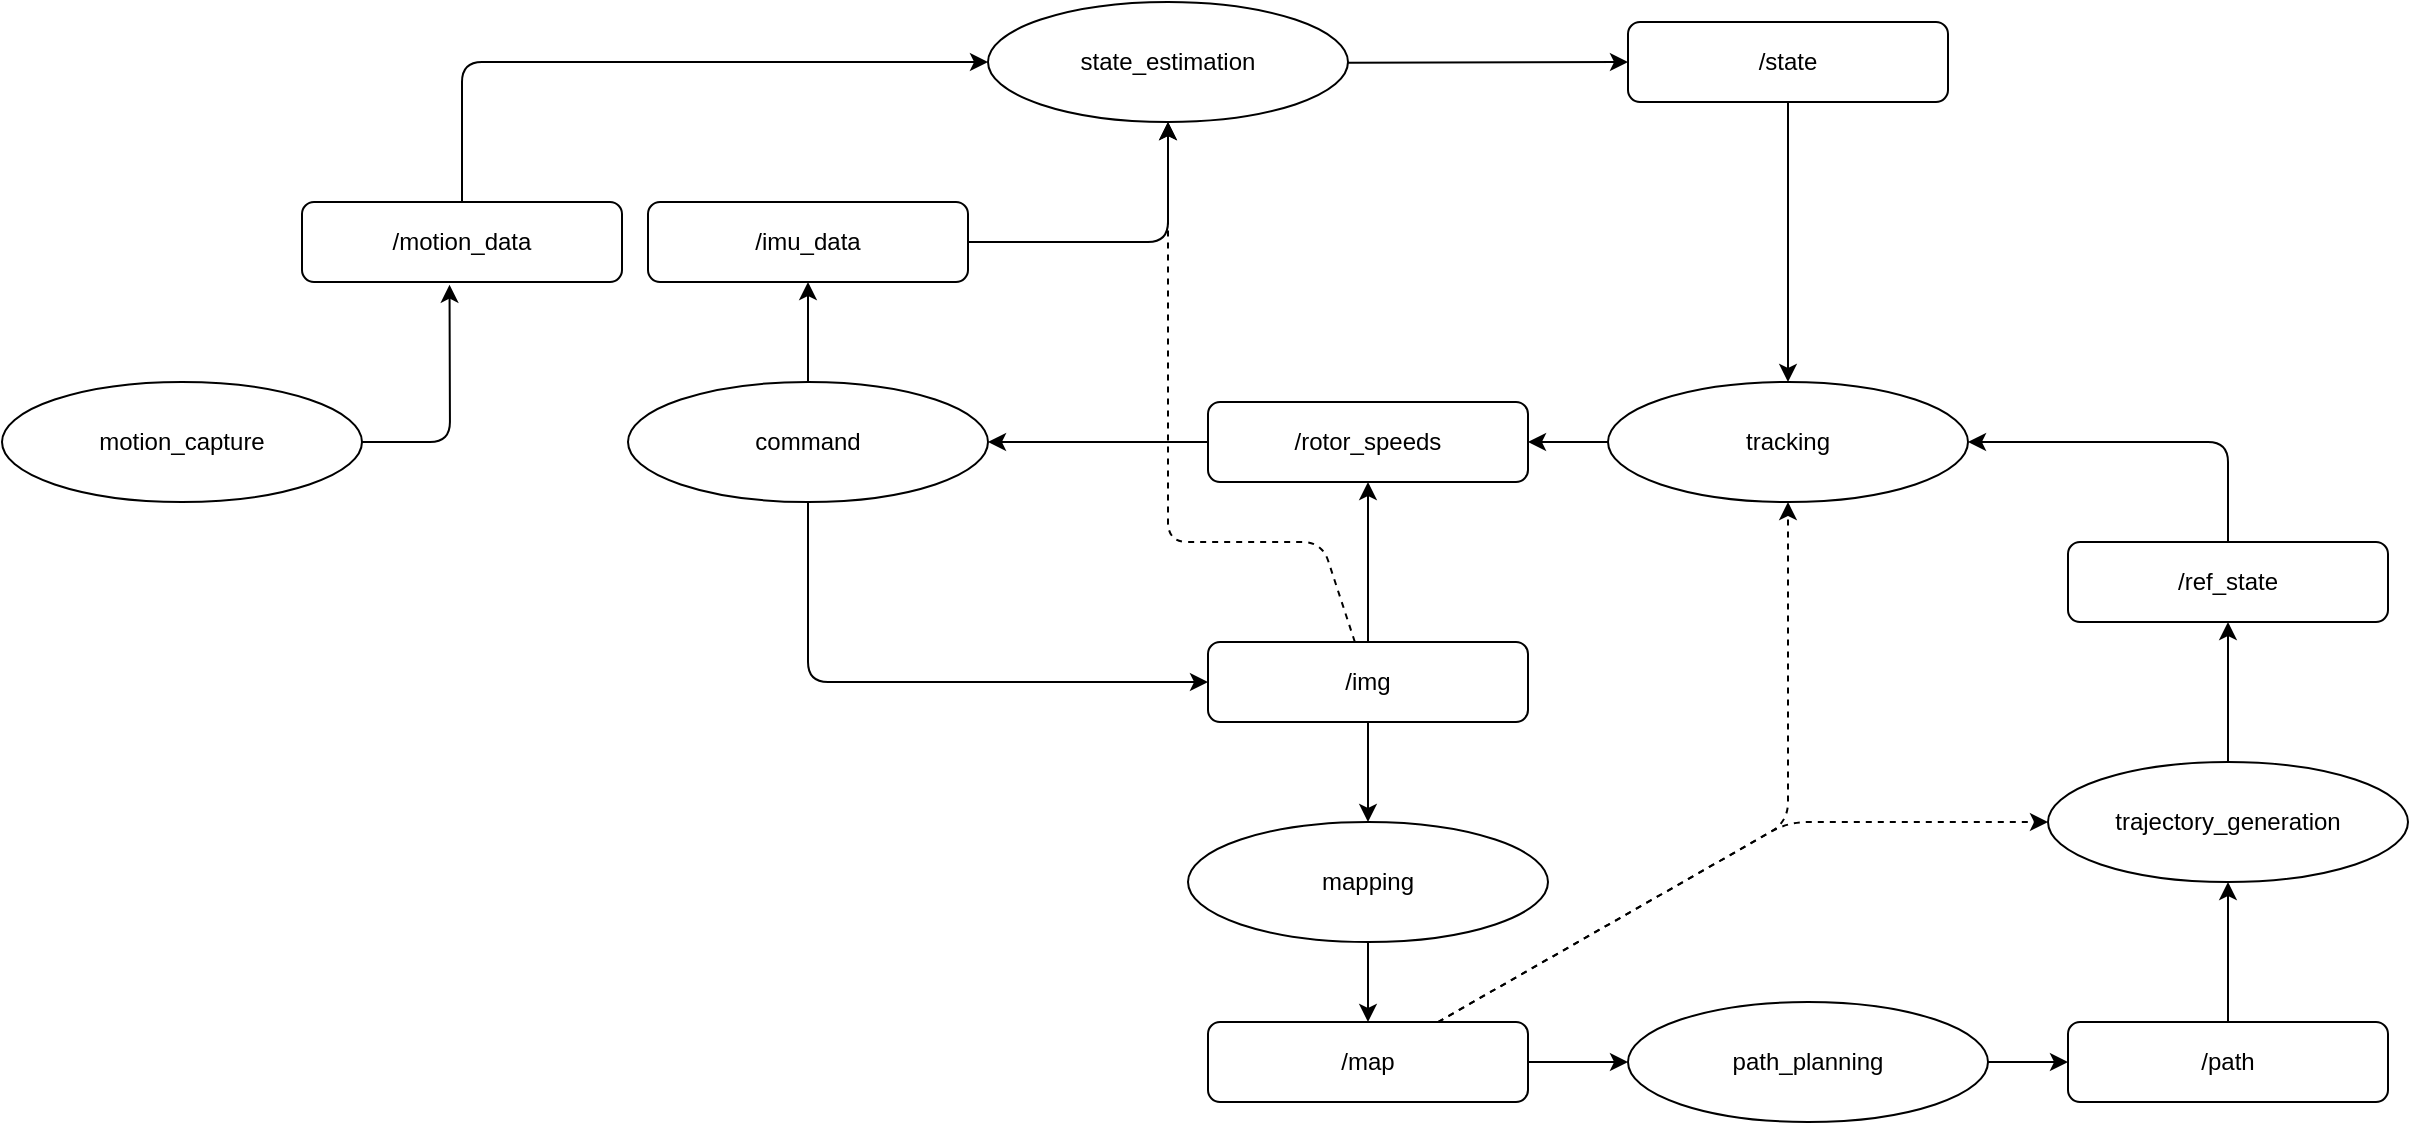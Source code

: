 <mxfile>
    <diagram id="l-GRQDSTeL7e9i51oy91" name="Page-1">
        <mxGraphModel dx="1772" dy="1144" grid="1" gridSize="10" guides="1" tooltips="1" connect="1" arrows="1" fold="1" page="1" pageScale="1" pageWidth="850" pageHeight="1100" math="0" shadow="0">
            <root>
                <mxCell id="0"/>
                <mxCell id="1" parent="0"/>
                <mxCell id="2" style="edgeStyle=none;html=1;entryX=0.5;entryY=0;entryDx=0;entryDy=0;" edge="1" parent="1" source="3" target="24">
                    <mxGeometry relative="1" as="geometry">
                        <Array as="points">
                            <mxPoint x="923" y="160"/>
                        </Array>
                    </mxGeometry>
                </mxCell>
                <mxCell id="3" value="/state" style="rounded=1;whiteSpace=wrap;html=1;" vertex="1" parent="1">
                    <mxGeometry x="843" y="60" width="160" height="40" as="geometry"/>
                </mxCell>
                <mxCell id="7" value="" style="edgeStyle=none;html=1;" edge="1" parent="1" source="8" target="10">
                    <mxGeometry relative="1" as="geometry"/>
                </mxCell>
                <mxCell id="38" value="" style="edgeStyle=none;html=1;" edge="1" parent="1" source="8" target="26">
                    <mxGeometry relative="1" as="geometry"/>
                </mxCell>
                <mxCell id="41" style="edgeStyle=none;html=1;entryX=0.5;entryY=1;entryDx=0;entryDy=0;dashed=1;" edge="1" parent="1" source="8" target="27">
                    <mxGeometry relative="1" as="geometry">
                        <Array as="points">
                            <mxPoint x="690" y="320"/>
                            <mxPoint x="613" y="320"/>
                        </Array>
                    </mxGeometry>
                </mxCell>
                <mxCell id="8" value="/img" style="rounded=1;whiteSpace=wrap;html=1;" vertex="1" parent="1">
                    <mxGeometry x="633" y="370" width="160" height="40" as="geometry"/>
                </mxCell>
                <mxCell id="9" value="" style="edgeStyle=none;html=1;" edge="1" parent="1" source="10" target="14">
                    <mxGeometry relative="1" as="geometry"/>
                </mxCell>
                <mxCell id="10" value="mapping" style="ellipse;whiteSpace=wrap;html=1;" vertex="1" parent="1">
                    <mxGeometry x="623" y="460" width="180" height="60" as="geometry"/>
                </mxCell>
                <mxCell id="11" value="" style="edgeStyle=none;html=1;" edge="1" parent="1" source="14" target="16">
                    <mxGeometry relative="1" as="geometry"/>
                </mxCell>
                <mxCell id="12" style="edgeStyle=none;html=1;entryX=0.5;entryY=1;entryDx=0;entryDy=0;dashed=1;" edge="1" parent="1" source="14" target="24">
                    <mxGeometry relative="1" as="geometry">
                        <Array as="points">
                            <mxPoint x="923" y="460"/>
                        </Array>
                    </mxGeometry>
                </mxCell>
                <mxCell id="13" style="edgeStyle=none;html=1;entryX=0;entryY=0.5;entryDx=0;entryDy=0;dashed=1;" edge="1" parent="1" source="14" target="20">
                    <mxGeometry relative="1" as="geometry">
                        <Array as="points">
                            <mxPoint x="923" y="460"/>
                        </Array>
                    </mxGeometry>
                </mxCell>
                <mxCell id="14" value="/map" style="rounded=1;whiteSpace=wrap;html=1;" vertex="1" parent="1">
                    <mxGeometry x="633" y="560" width="160" height="40" as="geometry"/>
                </mxCell>
                <mxCell id="15" value="" style="edgeStyle=none;html=1;" edge="1" parent="1" source="16" target="18">
                    <mxGeometry relative="1" as="geometry"/>
                </mxCell>
                <mxCell id="16" value="path_planning" style="ellipse;whiteSpace=wrap;html=1;" vertex="1" parent="1">
                    <mxGeometry x="843" y="550" width="180" height="60" as="geometry"/>
                </mxCell>
                <mxCell id="17" value="" style="edgeStyle=none;html=1;" edge="1" parent="1" source="18" target="20">
                    <mxGeometry relative="1" as="geometry"/>
                </mxCell>
                <mxCell id="18" value="/path" style="rounded=1;whiteSpace=wrap;html=1;" vertex="1" parent="1">
                    <mxGeometry x="1063" y="560" width="160" height="40" as="geometry"/>
                </mxCell>
                <mxCell id="19" value="" style="edgeStyle=none;html=1;" edge="1" parent="1" source="20" target="22">
                    <mxGeometry relative="1" as="geometry"/>
                </mxCell>
                <mxCell id="20" value="trajectory_generation" style="ellipse;whiteSpace=wrap;html=1;" vertex="1" parent="1">
                    <mxGeometry x="1053" y="430" width="180" height="60" as="geometry"/>
                </mxCell>
                <mxCell id="21" style="edgeStyle=none;html=1;entryX=1;entryY=0.5;entryDx=0;entryDy=0;" edge="1" parent="1" source="22" target="24">
                    <mxGeometry relative="1" as="geometry">
                        <Array as="points">
                            <mxPoint x="1143" y="270"/>
                        </Array>
                    </mxGeometry>
                </mxCell>
                <mxCell id="22" value="/ref_state" style="rounded=1;whiteSpace=wrap;html=1;" vertex="1" parent="1">
                    <mxGeometry x="1063" y="320" width="160" height="40" as="geometry"/>
                </mxCell>
                <mxCell id="23" value="" style="edgeStyle=none;html=1;" edge="1" parent="1" source="24" target="26">
                    <mxGeometry relative="1" as="geometry"/>
                </mxCell>
                <mxCell id="24" value="tracking" style="ellipse;whiteSpace=wrap;html=1;" vertex="1" parent="1">
                    <mxGeometry x="833" y="240" width="180" height="60" as="geometry"/>
                </mxCell>
                <mxCell id="30" style="edgeStyle=none;html=1;entryX=1;entryY=0.5;entryDx=0;entryDy=0;" edge="1" parent="1" source="26" target="29">
                    <mxGeometry relative="1" as="geometry"/>
                </mxCell>
                <mxCell id="26" value="/rotor_speeds" style="rounded=1;whiteSpace=wrap;html=1;" vertex="1" parent="1">
                    <mxGeometry x="633" y="250" width="160" height="40" as="geometry"/>
                </mxCell>
                <mxCell id="32" style="edgeStyle=none;html=1;" edge="1" parent="1" source="27" target="3">
                    <mxGeometry relative="1" as="geometry"/>
                </mxCell>
                <mxCell id="27" value="state_estimation" style="ellipse;whiteSpace=wrap;html=1;" vertex="1" parent="1">
                    <mxGeometry x="523" y="50" width="180" height="60" as="geometry"/>
                </mxCell>
                <mxCell id="34" style="edgeStyle=none;html=1;entryX=0.461;entryY=1.034;entryDx=0;entryDy=0;entryPerimeter=0;" edge="1" parent="1" source="28" target="33">
                    <mxGeometry relative="1" as="geometry">
                        <Array as="points">
                            <mxPoint x="254" y="270"/>
                        </Array>
                    </mxGeometry>
                </mxCell>
                <mxCell id="28" value="motion_capture" style="ellipse;whiteSpace=wrap;html=1;" vertex="1" parent="1">
                    <mxGeometry x="30" y="240" width="180" height="60" as="geometry"/>
                </mxCell>
                <mxCell id="36" style="edgeStyle=none;html=1;entryX=0;entryY=0.5;entryDx=0;entryDy=0;" edge="1" parent="1" source="29" target="8">
                    <mxGeometry relative="1" as="geometry">
                        <Array as="points">
                            <mxPoint x="433" y="390"/>
                        </Array>
                    </mxGeometry>
                </mxCell>
                <mxCell id="37" value="" style="edgeStyle=none;html=1;" edge="1" parent="1" source="29" target="35">
                    <mxGeometry relative="1" as="geometry"/>
                </mxCell>
                <mxCell id="29" value="command" style="ellipse;whiteSpace=wrap;html=1;" vertex="1" parent="1">
                    <mxGeometry x="343" y="240" width="180" height="60" as="geometry"/>
                </mxCell>
                <mxCell id="40" style="edgeStyle=none;html=1;entryX=0;entryY=0.5;entryDx=0;entryDy=0;" edge="1" parent="1" source="33" target="27">
                    <mxGeometry relative="1" as="geometry">
                        <Array as="points">
                            <mxPoint x="260" y="80"/>
                        </Array>
                    </mxGeometry>
                </mxCell>
                <mxCell id="33" value="/motion_data" style="rounded=1;whiteSpace=wrap;html=1;" vertex="1" parent="1">
                    <mxGeometry x="180" y="150" width="160" height="40" as="geometry"/>
                </mxCell>
                <mxCell id="39" style="edgeStyle=none;html=1;entryX=0.5;entryY=1;entryDx=0;entryDy=0;" edge="1" parent="1" source="35" target="27">
                    <mxGeometry relative="1" as="geometry">
                        <Array as="points">
                            <mxPoint x="523" y="170"/>
                            <mxPoint x="613" y="170"/>
                        </Array>
                    </mxGeometry>
                </mxCell>
                <mxCell id="35" value="/imu_data" style="rounded=1;whiteSpace=wrap;html=1;" vertex="1" parent="1">
                    <mxGeometry x="353" y="150" width="160" height="40" as="geometry"/>
                </mxCell>
            </root>
        </mxGraphModel>
    </diagram>
</mxfile>